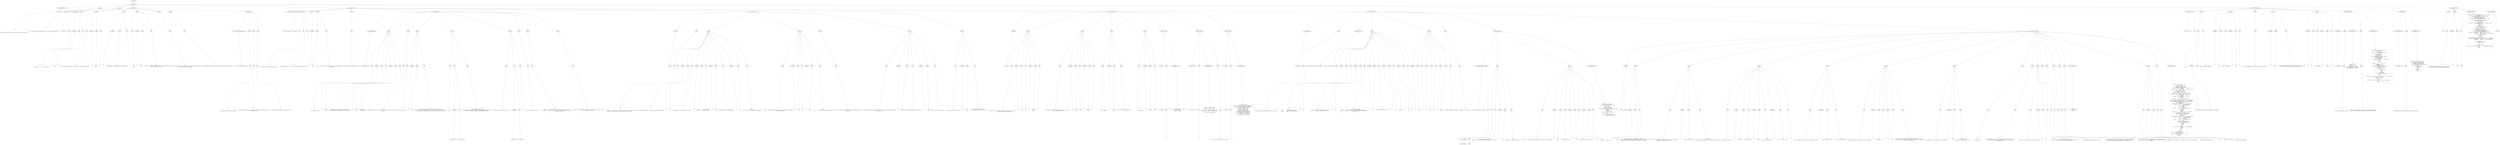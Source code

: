 digraph lpegNode {

node [fontname=Helvetica]
edge [style=dashed]

doc_0 [label="doc - 505"]


doc_0 -> { section_1}
{rank=same; section_1}

section_1 [label="section: 1-449"]


// END RANK doc_0

section_1 -> { header_2 prose_3 prose_4 section_5 section_6 section_7 section_8}
{rank=same; header_2 prose_3 prose_4 section_5 section_6 section_7 section_8}

header_2 [label="1 : Grammar Module"]

prose_3 [label="prose"]

prose_4 [label="prose"]

section_5 [label="section: 9-26"]

section_6 [label="section: 37-163"]

section_7 [label="section: 351-428"]

section_8 [label="section: 450-505"]


// END RANK section_1

header_2 -> leaf_9
leaf_9  [color=Gray,shape=rectangle,fontname=Inconsolata,label="* Grammar Module"]
// END RANK header_2

prose_3 -> { raw_10}
{rank=same; raw_10}

raw_10 [label="raw"]


// END RANK prose_3

raw_10 -> leaf_11
leaf_11  [color=Gray,shape=rectangle,fontname=Inconsolata,label="


The grammar module returns one function, which generates a grammar.
"]
// END RANK raw_10

prose_4 -> { raw_12}
{rank=same; raw_12}

raw_12 [label="raw"]


// END RANK prose_4

raw_12 -> leaf_13
leaf_13  [color=Gray,shape=rectangle,fontname=Inconsolata,label="
This document is a good candidate for a more strictly literate approach.

"]
// END RANK raw_12

section_5 -> { header_14 prose_15 prose_16 prose_17 prose_18 prose_19 prose_20 section_21}
{rank=same; header_14 prose_15 prose_16 prose_17 prose_18 prose_19 prose_20 section_21}

header_14 [label="2 : Introduction"]

prose_15 [label="prose"]

prose_16 [label="prose"]

prose_17 [label="prose"]

prose_18 [label="prose"]

prose_19 [label="prose"]

prose_20 [label="prose"]

section_21 [label="section: 27-36"]


// END RANK section_5

header_14 -> leaf_22
leaf_22  [color=Gray,shape=rectangle,fontname=Inconsolata,label="** Introduction"]
// END RANK header_14

prose_15 -> { raw_23 prespace_24 bold_25 raw_26}
{rank=same; raw_23 prespace_24 bold_25 raw_26}

raw_23 [label="raw"]

prespace_24 [label="prespace"]

bold_25 [label="bold"]

raw_26 [label="raw"]


// END RANK prose_15

raw_23 -> leaf_27
leaf_27  [color=Gray,shape=rectangle,fontname=Inconsolata,label="

This module is in a very real sense a"]
// END RANK raw_23

prespace_24 -> leaf_28
leaf_28  [color=Gray,shape=rectangle,fontname=Inconsolata,label=" "]
// END RANK prespace_24

bold_25 -> leaf_29
leaf_29  [color=Gray,shape=rectangle,fontname=Inconsolata,label="duet"]
// END RANK bold_25

raw_26 -> leaf_30
leaf_30  [color=Gray,shape=rectangle,fontname=Inconsolata,label=".
"]
// END RANK raw_26

prose_16 -> { raw_31 prespace_32 literal_33 raw_34}
{rank=same; raw_31 prespace_32 literal_33 raw_34}

raw_31 [label="raw"]

prespace_32 [label="prespace"]

literal_33 [label="literal"]

raw_34 [label="raw"]


// END RANK prose_16

raw_31 -> leaf_35
leaf_35  [color=Gray,shape=rectangle,fontname=Inconsolata,label="
It is an adaptation, refinement, extension, of Phillipe Janda's work,"]
// END RANK raw_31

prespace_32 -> leaf_36
leaf_36  [color=Gray,shape=rectangle,fontname=Inconsolata,label=""]
// END RANK prespace_32

literal_33 -> leaf_37
leaf_37  [color=Gray,shape=rectangle,fontname=Inconsolata,label="luaepnf"]
// END RANK literal_33

raw_34 -> leaf_38
leaf_38  [color=Gray,shape=rectangle,fontname=Inconsolata,label=":
"]
// END RANK raw_34

prose_17 -> { prespace_39 bold_40 raw_41}
{rank=same; prespace_39 bold_40 raw_41}

prespace_39 [label="prespace"]

bold_40 [label="bold"]

raw_41 [label="raw"]


// END RANK prose_17

prespace_39 -> leaf_42
leaf_42  [color=Gray,shape=rectangle,fontname=Inconsolata,label=""]
// END RANK prespace_39

bold_40 -> leaf_43
leaf_43  [color=Gray,shape=rectangle,fontname=Inconsolata,label="[[luaepnf][http://siffiejoe.github.io/lua-luaepnf/]]"]
// END RANK bold_40

raw_41 -> leaf_44
leaf_44  [color=Gray,shape=rectangle,fontname=Inconsolata,label="
"]
// END RANK raw_41

prose_18 -> { raw_45 prespace_46 literal_47 raw_48}
{rank=same; raw_45 prespace_46 literal_47 raw_48}

raw_45 [label="raw"]

prespace_46 [label="prespace"]

literal_47 [label="literal"]

raw_48 [label="raw"]


// END RANK prose_18

raw_45 -> leaf_49
leaf_49  [color=Gray,shape=rectangle,fontname=Inconsolata,label="
While"]
// END RANK raw_45

prespace_46 -> leaf_50
leaf_50  [color=Gray,shape=rectangle,fontname=Inconsolata,label=" "]
// END RANK prespace_46

literal_47 -> leaf_51
leaf_51  [color=Gray,shape=rectangle,fontname=Inconsolata,label="femto"]
// END RANK literal_47

raw_48 -> leaf_52
leaf_52  [color=Gray,shape=rectangle,fontname=Inconsolata,label=" is based on a repl by Tim Caswell, that is a case of taking a
sketch and painting a picture.
"]
// END RANK raw_48

prose_19 -> { raw_53}
{rank=same; raw_53}

raw_53 [label="raw"]


// END RANK prose_19

raw_53 -> leaf_54
leaf_54  [color=Gray,shape=rectangle,fontname=Inconsolata,label="
Many difficult aspects of this algorithm are found directly in the source
material upon which this is based.
"]
// END RANK raw_53

prose_20 -> { raw_55}
{rank=same; raw_55}

raw_55 [label="raw"]


// END RANK prose_20

raw_55 -> leaf_56
leaf_56  [color=Gray,shape=rectangle,fontname=Inconsolata,label="
Don Phillipe has my thanks, and my fervent hope that he enjoys what follows.

"]
// END RANK raw_55

section_21 -> { header_57 prose_58 prose_59 prose_60}
{rank=same; header_57 prose_58 prose_59 prose_60}

header_57 [label="4 : Aside to the Knuthian camp"]

prose_58 [label="prose"]

prose_59 [label="prose"]

prose_60 [label="prose"]


// END RANK section_21

header_57 -> leaf_61
leaf_61  [color=Gray,shape=rectangle,fontname=Inconsolata,label="**** Aside to the Knuthian camp"]
// END RANK header_57

prose_58 -> { raw_62}
{rank=same; raw_62}

raw_62 [label="raw"]


// END RANK prose_58

raw_62 -> leaf_63
leaf_63  [color=Gray,shape=rectangle,fontname=Inconsolata,label="

I have written a semi-literate boostrap.
"]
// END RANK raw_62

prose_59 -> { raw_64}
{rank=same; raw_64}

raw_64 [label="raw"]


// END RANK prose_59

raw_64 -> leaf_65
leaf_65  [color=Gray,shape=rectangle,fontname=Inconsolata,label="
I make no apology for this.  Cleaning what follows into a literate order is
a tractable problem.
"]
// END RANK raw_64

prose_60 -> { raw_66}
{rank=same; raw_66}

raw_66 [label="raw"]


// END RANK prose_60

raw_66 -> leaf_67
leaf_67  [color=Gray,shape=rectangle,fontname=Inconsolata,label="
In the meantime, let us build a Grammar from parts.

"]
// END RANK raw_66

section_6 -> { header_68 prose_69 prose_70 prose_71 section_72 section_73 section_74 section_75}
{rank=same; header_68 prose_69 prose_70 prose_71 section_72 section_73 section_74 section_75}

header_68 [label="2 : Return Parameters of the Grammar Function"]

prose_69 [label="prose"]

prose_70 [label="prose"]

prose_71 [label="prose"]

section_72 [label="section: 48-76"]

section_73 [label="section: 77-101"]

section_74 [label="section: 102-142"]

section_75 [label="section: 164-218"]


// END RANK section_6

header_68 -> leaf_76
leaf_76  [color=Gray,shape=rectangle,fontname=Inconsolata,label="** Return Parameters of the Grammar Function"]
// END RANK header_68

prose_69 -> { raw_77}
{rank=same; raw_77}

raw_77 [label="raw"]


// END RANK prose_69

raw_77 -> leaf_78
leaf_78  [color=Gray,shape=rectangle,fontname=Inconsolata,label="

This function takes two parameters, namely:
"]
// END RANK raw_77

prose_70 -> { raw_79 prespace_80 literal_81 raw_82}
{rank=same; raw_79 prespace_80 literal_81 raw_82}

raw_79 [label="raw"]

prespace_80 [label="prespace"]

literal_81 [label="literal"]

raw_82 [label="raw"]


// END RANK prose_70

raw_79 -> leaf_83
leaf_83  [color=Gray,shape=rectangle,fontname=Inconsolata,label="
  - grammar_template :  A function with one parameter, which must be"]
// END RANK raw_79

prespace_80 -> leaf_84
leaf_84  [color=Gray,shape=rectangle,fontname=Inconsolata,label=" "]
// END RANK prespace_80

literal_81 -> leaf_85
leaf_85  [color=Gray,shape=rectangle,fontname=Inconsolata,label="_ENV"]
// END RANK literal_81

raw_82 -> leaf_86
leaf_86  [color=Gray,shape=rectangle,fontname=Inconsolata,label=".
  - metas :  A map with keys of string and values of Node subclass
             constructors.
"]
// END RANK raw_82

prose_71 -> { raw_87}
{rank=same; raw_87}

raw_87 [label="raw"]


// END RANK prose_71

raw_87 -> leaf_88
leaf_88  [color=Gray,shape=rectangle,fontname=Inconsolata,label="
Both of these are reasonably complex.

"]
// END RANK raw_87

section_72 -> { header_89 prose_90 prose_91 prose_92 prose_93 prose_94 prose_95 prose_96 prose_97}
{rank=same; header_89 prose_90 prose_91 prose_92 prose_93 prose_94 prose_95 prose_96 prose_97}

header_89 [label="3 : grammar_template"]

prose_90 [label="prose"]

prose_91 [label="prose"]

prose_92 [label="prose"]

prose_93 [label="prose"]

prose_94 [label="prose"]

prose_95 [label="prose"]

prose_96 [label="prose"]

prose_97 [label="prose"]


// END RANK section_72

header_89 -> leaf_98
leaf_98  [color=Gray,shape=rectangle,fontname=Inconsolata,label="*** grammar_template"]
// END RANK header_89

prose_90 -> { raw_99 prespace_100 literal_101 raw_102 prespace_103 literal_104 raw_105}
{rank=same; raw_99 prespace_100 literal_101 raw_102 prespace_103 literal_104 raw_105}

raw_99 [label="raw"]

prespace_100 [label="prespace"]

literal_101 [label="literal"]

raw_102 [label="raw"]

prespace_103 [label="prespace"]

literal_104 [label="literal"]

raw_105 [label="raw"]


// END RANK prose_90

raw_99 -> leaf_106
leaf_106  [color=Gray,shape=rectangle,fontname=Inconsolata,label="

  The internal function"]
// END RANK raw_99

prespace_100 -> leaf_107
leaf_107  [color=Gray,shape=rectangle,fontname=Inconsolata,label=" "]
// END RANK prespace_100

literal_101 -> leaf_108
leaf_108  [color=Gray,shape=rectangle,fontname=Inconsolata,label="define"]
// END RANK literal_101

raw_102 -> leaf_109
leaf_109  [color=Gray,shape=rectangle,fontname=Inconsolata,label=" creates a custom environment variable, neatly
sidestepping Lua's pedantic insistance on prepending"]
// END RANK raw_102

prespace_103 -> leaf_110
leaf_110  [color=Gray,shape=rectangle,fontname=Inconsolata,label=" "]
// END RANK prespace_103

literal_104 -> leaf_111
leaf_111  [color=Gray,shape=rectangle,fontname=Inconsolata,label="local"]
// END RANK literal_104

raw_105 -> leaf_112
leaf_112  [color=Gray,shape=rectangle,fontname=Inconsolata,label=" to all values of
significance.
"]
// END RANK raw_105

prose_91 -> { raw_113}
{rank=same; raw_113}

raw_113 [label="raw"]


// END RANK prose_91

raw_113 -> leaf_114
leaf_114  [color=Gray,shape=rectangle,fontname=Inconsolata,label="
More relevantly, it constructs a full grammar, which will return a table of
type Node.
"]
// END RANK raw_113

prose_92 -> { raw_115 prespace_116 literal_117 raw_118}
{rank=same; raw_115 prespace_116 literal_117 raw_118}

raw_115 [label="raw"]

prespace_116 [label="prespace"]

literal_117 [label="literal"]

raw_118 [label="raw"]


// END RANK prose_92

raw_115 -> leaf_119
leaf_119  [color=Gray,shape=rectangle,fontname=Inconsolata,label="
If you stick to"]
// END RANK raw_115

prespace_116 -> leaf_120
leaf_120  [color=Gray,shape=rectangle,fontname=Inconsolata,label=" "]
// END RANK prespace_116

literal_117 -> leaf_121
leaf_121  [color=Gray,shape=rectangle,fontname=Inconsolata,label="lpeg"]
// END RANK literal_117

raw_118 -> leaf_122
leaf_122  [color=Gray,shape=rectangle,fontname=Inconsolata,label=" patterns, as you should, all array values will be of
Node.  Captures will interpolate various other sorts of Lua values, which will
induce halting in some places and silently corrupt execution in others.
"]
// END RANK raw_118

prose_93 -> { raw_123 link_124 raw_125}
{rank=same; raw_123 link_124 raw_125}

raw_123 [label="raw"]

link_124 [label="link"]

raw_125 [label="raw"]


// END RANK prose_93

raw_123 -> leaf_126
leaf_126  [color=Gray,shape=rectangle,fontname=Inconsolata,label="
The "]
// END RANK raw_123

link_124 -> { anchortext_127 url_128}
{rank=same; anchortext_127 url_128}

anchortext_127 [label="anchortext"]

url_128 [label="url"]


// END RANK link_124

anchortext_127 -> leaf_129
leaf_129  [color=Gray,shape=rectangle,fontname=Inconsolata,label="elpatt module"]
// END RANK anchortext_127

url_128 -> leaf_130
leaf_130  [color=Gray,shape=rectangle,fontname=Inconsolata,label="hts://~/elpatt.orb"]
// END RANK url_128

raw_125 -> leaf_131
leaf_131  [color=Gray,shape=rectangle,fontname=Inconsolata,label=" is intended to provide those
patterns which are allowed in Grammars, while expanding the scope of some
favorites to properly respect utf-8 and otherwise behave.
"]
// END RANK raw_125

prose_94 -> { raw_132 link_133 raw_134}
{rank=same; raw_132 link_133 raw_134}

raw_132 [label="raw"]

link_133 [label="link"]

raw_134 [label="raw"]


// END RANK prose_94

raw_132 -> leaf_135
leaf_135  [color=Gray,shape=rectangle,fontname=Inconsolata,label="
There are examples of the format in the "]
// END RANK raw_132

link_133 -> { anchortext_136 url_137}
{rank=same; anchortext_136 url_137}

anchortext_136 [label="anchortext"]

url_137 [label="url"]


// END RANK link_133

anchortext_136 -> leaf_138
leaf_138  [color=Gray,shape=rectangle,fontname=Inconsolata,label="spec module"]
// END RANK anchortext_136

url_137 -> leaf_139
leaf_139  [color=Gray,shape=rectangle,fontname=Inconsolata,label="hts://~/spec.orb"]
// END RANK url_137

raw_134 -> leaf_140
leaf_140  [color=Gray,shape=rectangle,fontname=Inconsolata,label=".
"]
// END RANK raw_134

prose_95 -> { raw_141}
{rank=same; raw_141}

raw_141 [label="raw"]


// END RANK prose_95

raw_141 -> leaf_142
leaf_142  [color=Gray,shape=rectangle,fontname=Inconsolata,label="
Also included are two functions:
"]
// END RANK raw_141

prose_96 -> { raw_143}
{rank=same; raw_143}

raw_143 [label="raw"]


// END RANK prose_96

raw_143 -> leaf_144
leaf_144  [color=Gray,shape=rectangle,fontname=Inconsolata,label="
  -  START :  a string which must be the same as the starting rule.
  -  SUPPRESS :  either a string or an array of strings. These rules will be
                 removed from the Node.
"]
// END RANK raw_143

prose_97 -> { raw_145}
{rank=same; raw_145}

raw_145 [label="raw"]


// END RANK prose_97

raw_145 -> leaf_146
leaf_146  [color=Gray,shape=rectangle,fontname=Inconsolata,label="
The use of ALL-CAPS was Phillipe Janda's convention, I agree that it reads
well in this singular instance.

"]
// END RANK raw_145

section_73 -> { header_147 prose_148 prose_149 prose_150 prose_151 prose_152 prose_153}
{rank=same; header_147 prose_148 prose_149 prose_150 prose_151 prose_152 prose_153}

header_147 [label="3 : metas"]

prose_148 [label="prose"]

prose_149 [label="prose"]

prose_150 [label="prose"]

prose_151 [label="prose"]

prose_152 [label="prose"]

prose_153 [label="prose"]


// END RANK section_73

header_147 -> leaf_154
leaf_154  [color=Gray,shape=rectangle,fontname=Inconsolata,label="*** metas"]
// END RANK header_147

prose_148 -> { raw_155}
{rank=same; raw_155}

raw_155 [label="raw"]


// END RANK prose_148

raw_155 -> leaf_156
leaf_156  [color=Gray,shape=rectangle,fontname=Inconsolata,label="

  By default a node will inherit from the Node class.  If you want custom
behavior, you must pass in a table of metatable constructors.
"]
// END RANK raw_155

prose_149 -> { raw_157 prespace_158 literal_159 raw_160 prespace_161 literal_162 raw_163 prespace_164 literal_165 raw_166 prespace_167 literal_168 raw_169}
{rank=same; raw_157 prespace_158 literal_159 raw_160 prespace_161 literal_162 raw_163 prespace_164 literal_165 raw_166 prespace_167 literal_168 raw_169}

raw_157 [label="raw"]

prespace_158 [label="prespace"]

literal_159 [label="literal"]

raw_160 [label="raw"]

prespace_161 [label="prespace"]

literal_162 [label="literal"]

raw_163 [label="raw"]

prespace_164 [label="prespace"]

literal_165 [label="literal"]

raw_166 [label="raw"]

prespace_167 [label="prespace"]

literal_168 [label="literal"]

raw_169 [label="raw"]


// END RANK prose_149

raw_157 -> leaf_170
leaf_170  [color=Gray,shape=rectangle,fontname=Inconsolata,label="
That's a fairly specific beast.  Any rule defined above will have an"]
// END RANK raw_157

prespace_158 -> leaf_171
leaf_171  [color=Gray,shape=rectangle,fontname=Inconsolata,label=" "]
// END RANK prespace_158

literal_159 -> leaf_172
leaf_172  [color=Gray,shape=rectangle,fontname=Inconsolata,label="id"]
// END RANK literal_159

raw_160 -> leaf_173
leaf_173  [color=Gray,shape=rectangle,fontname=Inconsolata,label="
corresonding to the name of the rule.  Unless"]
// END RANK raw_160

prespace_161 -> leaf_174
leaf_174  [color=Gray,shape=rectangle,fontname=Inconsolata,label=" "]
// END RANK prespace_161

literal_162 -> leaf_175
leaf_175  [color=Gray,shape=rectangle,fontname=Inconsolata,label="SUPPRESS"]
// END RANK literal_162

raw_163 -> leaf_176
leaf_176  [color=Gray,shape=rectangle,fontname=Inconsolata,label="ed, this will become
a Node.  If the"]
// END RANK raw_163

prespace_164 -> leaf_177
leaf_177  [color=Gray,shape=rectangle,fontname=Inconsolata,label=" "]
// END RANK prespace_164

literal_165 -> leaf_178
leaf_178  [color=Gray,shape=rectangle,fontname=Inconsolata,label="metas"]
// END RANK literal_165

raw_166 -> leaf_179
leaf_179  [color=Gray,shape=rectangle,fontname=Inconsolata,label=" parameter has a key corresponding to"]
// END RANK raw_166

prespace_167 -> leaf_180
leaf_180  [color=Gray,shape=rectangle,fontname=Inconsolata,label=" "]
// END RANK prespace_167

literal_168 -> leaf_181
leaf_181  [color=Gray,shape=rectangle,fontname=Inconsolata,label="id"]
// END RANK literal_168

raw_169 -> leaf_182
leaf_182  [color=Gray,shape=rectangle,fontname=Inconsolata,label=", then it
must return a function taking two parameters:
"]
// END RANK raw_169

prose_150 -> { raw_183 prespace_184 literal_185 raw_186 prespace_187 literal_188 raw_189}
{rank=same; raw_183 prespace_184 literal_185 raw_186 prespace_187 literal_188 raw_189}

raw_183 [label="raw"]

prespace_184 [label="prespace"]

literal_185 [label="literal"]

raw_186 [label="raw"]

prespace_187 [label="prespace"]

literal_188 [label="literal"]

raw_189 [label="raw"]


// END RANK prose_150

raw_183 -> leaf_190
leaf_190  [color=Gray,shape=rectangle,fontname=Inconsolata,label="
   - node :  The node under construction, which under normal circumstances
             will already have the"]
// END RANK raw_183

prespace_184 -> leaf_191
leaf_191  [color=Gray,shape=rectangle,fontname=Inconsolata,label=" "]
// END RANK prespace_184

literal_185 -> leaf_192
leaf_192  [color=Gray,shape=rectangle,fontname=Inconsolata,label="first"]
// END RANK literal_185

raw_186 -> leaf_193
leaf_193  [color=Gray,shape=rectangle,fontname=Inconsolata,label=" and"]
// END RANK raw_186

prespace_187 -> leaf_194
leaf_194  [color=Gray,shape=rectangle,fontname=Inconsolata,label=" "]
// END RANK prespace_187

literal_188 -> leaf_195
leaf_195  [color=Gray,shape=rectangle,fontname=Inconsolata,label="last"]
// END RANK literal_188

raw_189 -> leaf_196
leaf_196  [color=Gray,shape=rectangle,fontname=Inconsolata,label=" fields.
   - str  :  The entire str the grammar is parsing.
"]
// END RANK raw_189

prose_151 -> { raw_197}
{rank=same; raw_197}

raw_197 [label="raw"]


// END RANK prose_151

raw_197 -> leaf_198
leaf_198  [color=Gray,shape=rectangle,fontname=Inconsolata,label="
Which must return that same node, decorated in whatever fashion is
appropriate.
"]
// END RANK raw_197

prose_152 -> { raw_199 prespace_200 literal_201 raw_202 prespace_203 literal_204 raw_205}
{rank=same; raw_199 prespace_200 literal_201 raw_202 prespace_203 literal_204 raw_205}

raw_199 [label="raw"]

prespace_200 [label="prespace"]

literal_201 [label="literal"]

raw_202 [label="raw"]

prespace_203 [label="prespace"]

literal_204 [label="literal"]

raw_205 [label="raw"]


// END RANK prose_152

raw_199 -> leaf_206
leaf_206  [color=Gray,shape=rectangle,fontname=Inconsolata,label="
The node will not have a metatable at this point, and the function must attach
a metatable with"]
// END RANK raw_199

prespace_200 -> leaf_207
leaf_207  [color=Gray,shape=rectangle,fontname=Inconsolata,label=" "]
// END RANK prespace_200

literal_201 -> leaf_208
leaf_208  [color=Gray,shape=rectangle,fontname=Inconsolata,label="__index"]
// END RANK literal_201

raw_202 -> leaf_209
leaf_209  [color=Gray,shape=rectangle,fontname=Inconsolata,label=" equal to some table which itself has the"]
// END RANK raw_202

prespace_203 -> leaf_210
leaf_210  [color=Gray,shape=rectangle,fontname=Inconsolata,label=" "]
// END RANK prespace_203

literal_204 -> leaf_211
leaf_211  [color=Gray,shape=rectangle,fontname=Inconsolata,label="__index"]
// END RANK literal_204

raw_205 -> leaf_212
leaf_212  [color=Gray,shape=rectangle,fontname=Inconsolata,label="
Node as some recursive backstop.
"]
// END RANK raw_205

prose_153 -> { raw_213 prespace_214 italic_215 raw_216}
{rank=same; raw_213 prespace_214 italic_215 raw_216}

raw_213 [label="raw"]

prespace_214 [label="prespace"]

italic_215 [label="italic"]

raw_216 [label="raw"]


// END RANK prose_153

raw_213 -> leaf_217
leaf_217  [color=Gray,shape=rectangle,fontname=Inconsolata,label="
You might say the return value must"]
// END RANK raw_213

prespace_214 -> leaf_218
leaf_218  [color=Gray,shape=rectangle,fontname=Inconsolata,label=" "]
// END RANK prespace_214

italic_215 -> leaf_219
leaf_219  [color=Gray,shape=rectangle,fontname=Inconsolata,label="inherit"]
// END RANK italic_215

raw_216 -> leaf_220
leaf_220  [color=Gray,shape=rectangle,fontname=Inconsolata,label=" from Node, if we were using
a language that did that sort of thing.

"]
// END RANK raw_216

section_74 -> { header_221 prose_222 prose_223 prose_224 prose_225 section_226 section_227 section_228}
{rank=same; header_221 prose_222 prose_223 prose_224 prose_225 section_226 section_227 section_228}

header_221 [label="3 : requires"]

prose_222 [label="prose"]

prose_223 [label="prose"]

prose_224 [label="prose"]

prose_225 [label="prose"]

section_226 [label="section: 117-125"]

section_227 [label="section: 126-142"]

section_228 [label="section: 143-163"]


// END RANK section_74

header_221 -> leaf_229
leaf_229  [color=Gray,shape=rectangle,fontname=Inconsolata,label="*** requires"]
// END RANK header_221

prose_222 -> { raw_230 prespace_231 literal_232 raw_233 prespace_234 literal_235 raw_236}
{rank=same; raw_230 prespace_231 literal_232 raw_233 prespace_234 literal_235 raw_236}

raw_230 [label="raw"]

prespace_231 [label="prespace"]

literal_232 [label="literal"]

raw_233 [label="raw"]

prespace_234 [label="prespace"]

literal_235 [label="literal"]

raw_236 [label="raw"]


// END RANK prose_222

raw_230 -> leaf_237
leaf_237  [color=Gray,shape=rectangle,fontname=Inconsolata,label="


- [X] #todo  Note the require strings below, which prevent this from
             being a usable library, because"]
// END RANK raw_230

prespace_231 -> leaf_238
leaf_238  [color=Gray,shape=rectangle,fontname=Inconsolata,label=" "]
// END RANK prespace_231

literal_232 -> leaf_239
leaf_239  [color=Gray,shape=rectangle,fontname=Inconsolata,label="node"]
// END RANK literal_232

raw_233 -> leaf_240
leaf_240  [color=Gray,shape=rectangle,fontname=Inconsolata,label=" not"]
// END RANK raw_233

prespace_234 -> leaf_241
leaf_241  [color=Gray,shape=rectangle,fontname=Inconsolata,label=" "]
// END RANK prespace_234

literal_235 -> leaf_242
leaf_242  [color=Gray,shape=rectangle,fontname=Inconsolata,label="lpegnode"]
// END RANK literal_235

raw_236 -> leaf_243
leaf_243  [color=Gray,shape=rectangle,fontname=Inconsolata,label=".
"]
// END RANK raw_236

prose_223 -> { raw_244 prespace_245 literal_246 raw_247 prespace_248 literal_249 raw_250}
{rank=same; raw_244 prespace_245 literal_246 raw_247 prespace_248 literal_249 raw_250}

raw_244 [label="raw"]

prespace_245 [label="prespace"]

literal_246 [label="literal"]

raw_247 [label="raw"]

prespace_248 [label="prespace"]

literal_249 [label="literal"]

raw_250 [label="raw"]


// END RANK prose_223

raw_244 -> leaf_251
leaf_251  [color=Gray,shape=rectangle,fontname=Inconsolata,label="
             The problem is almost a philosophical one, and it's what I'm
             setting out to solve with"]
// END RANK raw_244

prespace_245 -> leaf_252
leaf_252  [color=Gray,shape=rectangle,fontname=Inconsolata,label=" "]
// END RANK prespace_245

literal_246 -> leaf_253
leaf_253  [color=Gray,shape=rectangle,fontname=Inconsolata,label="bridge"]
// END RANK literal_246

raw_247 -> leaf_254
leaf_254  [color=Gray,shape=rectangle,fontname=Inconsolata,label=" and"]
// END RANK raw_247

prespace_248 -> leaf_255
leaf_255  [color=Gray,shape=rectangle,fontname=Inconsolata,label=" "]
// END RANK prespace_248

literal_249 -> leaf_256
leaf_256  [color=Gray,shape=rectangle,fontname=Inconsolata,label="manifest"]
// END RANK literal_249

raw_250 -> leaf_257
leaf_257  [color=Gray,shape=rectangle,fontname=Inconsolata,label=".
"]
// END RANK raw_250

prose_224 -> { raw_258 prespace_259 literal_260 raw_261}
{rank=same; raw_258 prespace_259 literal_260 raw_261}

raw_258 [label="raw"]

prespace_259 [label="prespace"]

literal_260 [label="literal"]

raw_261 [label="raw"]


// END RANK prose_224

raw_258 -> leaf_262
leaf_262  [color=Gray,shape=rectangle,fontname=Inconsolata,label="
             In the meantime,"]
// END RANK raw_258

prespace_259 -> leaf_263
leaf_263  [color=Gray,shape=rectangle,fontname=Inconsolata,label=" "]
// END RANK prespace_259

literal_260 -> leaf_264
leaf_264  [color=Gray,shape=rectangle,fontname=Inconsolata,label="lpegnode"]
// END RANK literal_260

raw_261 -> leaf_265
leaf_265  [color=Gray,shape=rectangle,fontname=Inconsolata,label=" has one consumer. Let's keep it
             happy.
"]
// END RANK raw_261

prose_225 -> { raw_266 prespace_267 literal_268 raw_269}
{rank=same; raw_266 prespace_267 literal_268 raw_269}

raw_266 [label="raw"]

prespace_267 [label="prespace"]

literal_268 [label="literal"]

raw_269 [label="raw"]


// END RANK prose_225

raw_266 -> leaf_270
leaf_270  [color=Gray,shape=rectangle,fontname=Inconsolata,label="
             I'm renaming it"]
// END RANK raw_266

prespace_267 -> leaf_271
leaf_271  [color=Gray,shape=rectangle,fontname=Inconsolata,label=" "]
// END RANK prespace_267

literal_268 -> leaf_272
leaf_272  [color=Gray,shape=rectangle,fontname=Inconsolata,label="espalier"]
// END RANK literal_268

raw_269 -> leaf_273
leaf_273  [color=Gray,shape=rectangle,fontname=Inconsolata,label=" anyway.

"]
// END RANK raw_269

section_226 -> { header_274 prose_275 codeblock_276}
{rank=same; header_274 prose_275 codeblock_276}

header_274 [label="5 : status"]

prose_275 [label="prose"]

codeblock_276 [label="code block 119-123"]


// END RANK section_226

header_274 -> leaf_277
leaf_277  [color=Gray,shape=rectangle,fontname=Inconsolata,label="***** status"]
// END RANK header_274

prose_275 -> { raw_278}
{rank=same; raw_278}

raw_278 [label="raw"]


// END RANK prose_275

raw_278 -> leaf_279
leaf_279  [color=Gray,shape=rectangle,fontname=Inconsolata,label="
"]
// END RANK raw_278

codeblock_276 -> leaf_280
leaf_280  [color=Gray,shape=rectangle,fontname=Inconsolata,label="local s = require \"singletons\" . status ()
s.verbose = false
s.angry   = false"]
// END RANK codeblock_276

section_227 -> { header_281 prose_282 codeblock_283 prose_284}
{rank=same; header_281 prose_282 codeblock_283 prose_284}

header_281 [label="4 : requires, contd."]

prose_282 [label="prose"]

codeblock_283 [label="code block 128-136"]

prose_284 [label="prose"]


// END RANK section_227

header_281 -> leaf_285
leaf_285  [color=Gray,shape=rectangle,fontname=Inconsolata,label="**** requires, contd."]
// END RANK header_281

prose_282 -> { raw_286}
{rank=same; raw_286}

raw_286 [label="raw"]


// END RANK prose_282

raw_286 -> leaf_287
leaf_287  [color=Gray,shape=rectangle,fontname=Inconsolata,label="
"]
// END RANK raw_286

codeblock_283 -> leaf_288
leaf_288  [color=Gray,shape=rectangle,fontname=Inconsolata,label="local L = require \"lpeg\"
local a = require \"anterm\"

local Node = require \"espalier/node\"
local elpatt = require \"espalier/elpatt\"

local DROP = elpatt.DROP"]
// END RANK codeblock_283

prose_284 -> { raw_289}
{rank=same; raw_289}

raw_289 [label="raw"]


// END RANK prose_284

raw_289 -> leaf_290
leaf_290  [color=Gray,shape=rectangle,fontname=Inconsolata,label="
It's the kind of thing I'd like to automate.

"]
// END RANK raw_289

section_228 -> { header_291 prose_292 codeblock_293}
{rank=same; header_291 prose_292 codeblock_293}

header_291 [label="4 : asserts"]

prose_292 [label="prose"]

codeblock_293 [label="code block 145-161"]


// END RANK section_228

header_291 -> leaf_294
leaf_294  [color=Gray,shape=rectangle,fontname=Inconsolata,label="**** asserts"]
// END RANK header_291

prose_292 -> { raw_295}
{rank=same; raw_295}

raw_295 [label="raw"]


// END RANK prose_292

raw_295 -> leaf_296
leaf_296  [color=Gray,shape=rectangle,fontname=Inconsolata,label="
"]
// END RANK raw_295

codeblock_293 -> leaf_297
leaf_297  [color=Gray,shape=rectangle,fontname=Inconsolata,label="local assert = assert
local string, io = assert( string ), assert( io )
local remove = assert(table.remove)
local VER = string.sub( assert( _VERSION ), -4 )
local _G = assert( _G )
local error = assert( error )
local pairs = assert( pairs )
local next = assert( next )
local type = assert( type )
local tostring = assert( tostring )
local setmeta = assert( setmetatable )
if VER == \" 5.1\" then
   local setfenv = assert( setfenv )
   local getfenv = assert( getfenv )
end"]
// END RANK codeblock_293

section_75 -> { header_298 prose_299 codeblock_300 prose_301 prose_302 prose_303 section_304 section_305}
{rank=same; header_298 prose_299 codeblock_300 prose_301 prose_302 prose_303 section_304 section_305}

header_298 [label="3 : make_ast_node"]

prose_299 [label="prose"]

codeblock_300 [label="code block 168-170"]

prose_301 [label="prose"]

prose_302 [label="prose"]

prose_303 [label="prose"]

section_304 [label="section: 188-218"]

section_305 [label="section: 219-350"]


// END RANK section_75

header_298 -> leaf_306
leaf_306  [color=Gray,shape=rectangle,fontname=Inconsolata,label="*** make_ast_node"]
// END RANK header_298

prose_299 -> { raw_307}
{rank=same; raw_307}

raw_307 [label="raw"]


// END RANK prose_299

raw_307 -> leaf_308
leaf_308  [color=Gray,shape=rectangle,fontname=Inconsolata,label="

This takes a lot of parameters and does a lot of things.
"]
// END RANK raw_307

codeblock_300 -> leaf_309
leaf_309  [color=Gray,shape=rectangle,fontname=Inconsolata,label="local function make_ast_node(id, first, t, last, str, metas, offset)"]
// END RANK codeblock_300

prose_301 -> { raw_310 prespace_311 literal_312 raw_313 prespace_314 literal_315 raw_316 prespace_317 literal_318 raw_319 prespace_320 literal_321 raw_322 prespace_323 literal_324 raw_325}
{rank=same; raw_310 prespace_311 literal_312 raw_313 prespace_314 literal_315 raw_316 prespace_317 literal_318 raw_319 prespace_320 literal_321 raw_322 prespace_323 literal_324 raw_325}

raw_310 [label="raw"]

prespace_311 [label="prespace"]

literal_312 [label="literal"]

raw_313 [label="raw"]

prespace_314 [label="prespace"]

literal_315 [label="literal"]

raw_316 [label="raw"]

prespace_317 [label="prespace"]

literal_318 [label="literal"]

raw_319 [label="raw"]

prespace_320 [label="prespace"]

literal_321 [label="literal"]

raw_322 [label="raw"]

prespace_323 [label="prespace"]

literal_324 [label="literal"]

raw_325 [label="raw"]


// END RANK prose_301

raw_310 -> leaf_326
leaf_326  [color=Gray,shape=rectangle,fontname=Inconsolata,label="
- Parameters:
  - id      :  'string' naming the Node
  - first   :  'number' of the first byte of"]
// END RANK raw_310

prespace_311 -> leaf_327
leaf_327  [color=Gray,shape=rectangle,fontname=Inconsolata,label=" "]
// END RANK prespace_311

literal_312 -> leaf_328
leaf_328  [color=Gray,shape=rectangle,fontname=Inconsolata,label="str"]
// END RANK literal_312

raw_313 -> leaf_329
leaf_329  [color=Gray,shape=rectangle,fontname=Inconsolata,label="
  - t       :  'table' capture of grammatical information
  - last    :  'number' of the last byte of"]
// END RANK raw_313

prespace_314 -> leaf_330
leaf_330  [color=Gray,shape=rectangle,fontname=Inconsolata,label=" "]
// END RANK prespace_314

literal_315 -> leaf_331
leaf_331  [color=Gray,shape=rectangle,fontname=Inconsolata,label="str"]
// END RANK literal_315

raw_316 -> leaf_332
leaf_332  [color=Gray,shape=rectangle,fontname=Inconsolata,label="
  - str     :  'string' being parsed
  - metas   :  'table' of Node-inherited metatables (complex)
  - offset  :  'number' of optional offset.  This would be provided if
               e.g. byte 1 of"]
// END RANK raw_316

prespace_317 -> leaf_333
leaf_333  [color=Gray,shape=rectangle,fontname=Inconsolata,label=" "]
// END RANK prespace_317

literal_318 -> leaf_334
leaf_334  [color=Gray,shape=rectangle,fontname=Inconsolata,label="str"]
// END RANK literal_318

raw_319 -> leaf_335
leaf_335  [color=Gray,shape=rectangle,fontname=Inconsolata,label=" is actually byte 255 of a larger
              "]
// END RANK raw_319

prespace_320 -> leaf_336
leaf_336  [color=Gray,shape=rectangle,fontname=Inconsolata,label=" "]
// END RANK prespace_320

literal_321 -> leaf_337
leaf_337  [color=Gray,shape=rectangle,fontname=Inconsolata,label="str"]
// END RANK literal_321

raw_322 -> leaf_338
leaf_338  [color=Gray,shape=rectangle,fontname=Inconsolata,label=".  Normally"]
// END RANK raw_322

prespace_323 -> leaf_339
leaf_339  [color=Gray,shape=rectangle,fontname=Inconsolata,label=" "]
// END RANK prespace_323

literal_324 -> leaf_340
leaf_340  [color=Gray,shape=rectangle,fontname=Inconsolata,label="nil"]
// END RANK literal_324

raw_325 -> leaf_341
leaf_341  [color=Gray,shape=rectangle,fontname=Inconsolata,label=".
"]
// END RANK raw_325

prose_302 -> { prespace_342 literal_343 raw_344 prespace_345 literal_346 raw_347 prespace_348 literal_349 raw_350}
{rank=same; prespace_342 literal_343 raw_344 prespace_345 literal_346 raw_347 prespace_348 literal_349 raw_350}

prespace_342 [label="prespace"]

literal_343 [label="literal"]

raw_344 [label="raw"]

prespace_345 [label="prespace"]

literal_346 [label="literal"]

raw_347 [label="raw"]

prespace_348 [label="prespace"]

literal_349 [label="literal"]

raw_350 [label="raw"]


// END RANK prose_302

prespace_342 -> leaf_351
leaf_351  [color=Gray,shape=rectangle,fontname=Inconsolata,label=""]
// END RANK prespace_342

literal_343 -> leaf_352
leaf_352  [color=Gray,shape=rectangle,fontname=Inconsolata,label="first"]
// END RANK literal_343

raw_344 -> leaf_353
leaf_353  [color=Gray,shape=rectangle,fontname=Inconsolata,label=","]
// END RANK raw_344

prespace_345 -> leaf_354
leaf_354  [color=Gray,shape=rectangle,fontname=Inconsolata,label=" "]
// END RANK prespace_345

literal_346 -> leaf_355
leaf_355  [color=Gray,shape=rectangle,fontname=Inconsolata,label="last"]
// END RANK literal_346

raw_347 -> leaf_356
leaf_356  [color=Gray,shape=rectangle,fontname=Inconsolata,label=" and"]
// END RANK raw_347

prespace_348 -> leaf_357
leaf_357  [color=Gray,shape=rectangle,fontname=Inconsolata,label=" "]
// END RANK prespace_348

literal_349 -> leaf_358
leaf_358  [color=Gray,shape=rectangle,fontname=Inconsolata,label="offset"]
// END RANK literal_349

raw_350 -> leaf_359
leaf_359  [color=Gray,shape=rectangle,fontname=Inconsolata,label=" follow Wirth indexing conventions.
"]
// END RANK raw_350

prose_303 -> { raw_360}
{rank=same; raw_360}

raw_360 [label="raw"]


// END RANK prose_303

raw_360 -> leaf_361
leaf_361  [color=Gray,shape=rectangle,fontname=Inconsolata,label="
Because of course they do.

"]
// END RANK raw_360

section_304 -> { header_362 prose_363 prose_364 codeblock_365}
{rank=same; header_362 prose_363 prose_364 codeblock_365}

header_362 [label="4 : setup values and metatables"]

prose_363 [label="prose"]

prose_364 [label="prose"]

codeblock_365 [label="code block 198-216"]


// END RANK section_304

header_362 -> leaf_366
leaf_366  [color=Gray,shape=rectangle,fontname=Inconsolata,label="**** setup values and metatables"]
// END RANK header_362

prose_363 -> { raw_367 link_368 raw_369 prespace_370 literal_371 raw_372}
{rank=same; raw_367 link_368 raw_369 prespace_370 literal_371 raw_372}

raw_367 [label="raw"]

link_368 [label="link"]

raw_369 [label="raw"]

prespace_370 [label="prespace"]

literal_371 [label="literal"]

raw_372 [label="raw"]


// END RANK prose_363

raw_367 -> leaf_373
leaf_373  [color=Gray,shape=rectangle,fontname=Inconsolata,label="

  As "]
// END RANK raw_367

link_368 -> { anchortext_374 url_375}
{rank=same; anchortext_374 url_375}

anchortext_374 [label="anchortext"]

url_375 [label="url"]


// END RANK link_368

anchortext_374 -> leaf_376
leaf_376  [color=Gray,shape=rectangle,fontname=Inconsolata,label="covered elsewhere"]
// END RANK anchortext_374

url_375 -> leaf_377
leaf_377  [color=Gray,shape=rectangle,fontname=Inconsolata,label="httk://"]
// END RANK url_375

raw_369 -> leaf_378
leaf_378  [color=Gray,shape=rectangle,fontname=Inconsolata,label=", we accept three varieties of
metatable verb.  An ordinary table is assigned; a table with"]
// END RANK raw_369

prespace_370 -> leaf_379
leaf_379  [color=Gray,shape=rectangle,fontname=Inconsolata,label=" "]
// END RANK prespace_370

literal_371 -> leaf_380
leaf_380  [color=Gray,shape=rectangle,fontname=Inconsolata,label="__call"]
// END RANK literal_371

raw_372 -> leaf_381
leaf_381  [color=Gray,shape=rectangle,fontname=Inconsolata,label=" is
called, as is an ordinary function.
"]
// END RANK raw_372

prose_364 -> { raw_382 prespace_383 literal_384 raw_385 prespace_386 literal_387 raw_388 prespace_389 literal_390 raw_391}
{rank=same; raw_382 prespace_383 literal_384 raw_385 prespace_386 literal_387 raw_388 prespace_389 literal_390 raw_391}

raw_382 [label="raw"]

prespace_383 [label="prespace"]

literal_384 [label="literal"]

raw_385 [label="raw"]

prespace_386 [label="prespace"]

literal_387 [label="literal"]

raw_388 [label="raw"]

prespace_389 [label="prespace"]

literal_390 [label="literal"]

raw_391 [label="raw"]


// END RANK prose_364

raw_382 -> leaf_392
leaf_392  [color=Gray,shape=rectangle,fontname=Inconsolata,label="
The latter two are expected to return the original table, now a descendent
of"]
// END RANK raw_382

prespace_383 -> leaf_393
leaf_393  [color=Gray,shape=rectangle,fontname=Inconsolata,label=" "]
// END RANK prespace_383

literal_384 -> leaf_394
leaf_394  [color=Gray,shape=rectangle,fontname=Inconsolata,label="Node"]
// END RANK literal_384

raw_385 -> leaf_395
leaf_395  [color=Gray,shape=rectangle,fontname=Inconsolata,label=".  This need not have an"]
// END RANK raw_385

prespace_386 -> leaf_396
leaf_396  [color=Gray,shape=rectangle,fontname=Inconsolata,label=" "]
// END RANK prespace_386

literal_387 -> leaf_397
leaf_397  [color=Gray,shape=rectangle,fontname=Inconsolata,label="id"]
// END RANK literal_387

raw_388 -> leaf_398
leaf_398  [color=Gray,shape=rectangle,fontname=Inconsolata,label=" field which is the same as the"]
// END RANK raw_388

prespace_389 -> leaf_399
leaf_399  [color=Gray,shape=rectangle,fontname=Inconsolata,label=" "]
// END RANK prespace_389

literal_390 -> leaf_400
leaf_400  [color=Gray,shape=rectangle,fontname=Inconsolata,label="id"]
// END RANK literal_390

raw_391 -> leaf_401
leaf_401  [color=Gray,shape=rectangle,fontname=Inconsolata,label="
parameter.
"]
// END RANK raw_391

codeblock_365 -> leaf_402
leaf_402  [color=Gray,shape=rectangle,fontname=Inconsolata,label="   local offset = offset or 0
   t.first = first + offset
   t.last  = last + offset - 1 -- [sic]
   t.str   = str
   if metas[id] then
      local meta = metas[id]
      if type(meta) == \"function\" or meta.__call then
        t = metas[id](t, str)
      else
        t = setmeta(t, meta)
      end
      assert(t.id, \"no id on Node\")
   else
      t.id = id
      setmeta(t, { __index = Node,
                   __tostring = Node.toString })
   end"]
// END RANK codeblock_365

section_305 -> { header_403 prose_404 prose_405 prose_406 prose_407 prose_408 prose_409 prose_410 prose_411 prose_412 prose_413 prose_414 prose_415 prose_416 prose_417 codeblock_418 prose_419 prose_420 codeblock_421}
{rank=same; header_403 prose_404 prose_405 prose_406 prose_407 prose_408 prose_409 prose_410 prose_411 prose_412 prose_413 prose_414 prose_415 prose_416 prose_417 codeblock_418 prose_419 prose_420 codeblock_421}

header_403 [label="4 : DROP"]

prose_404 [label="prose"]

prose_405 [label="prose"]

prose_406 [label="prose"]

prose_407 [label="prose"]

prose_408 [label="prose"]

prose_409 [label="prose"]

prose_410 [label="prose"]

prose_411 [label="prose"]

prose_412 [label="prose"]

prose_413 [label="prose"]

prose_414 [label="prose"]

prose_415 [label="prose"]

prose_416 [label="prose"]

prose_417 [label="prose"]

codeblock_418 [label="code block 267-271"]

prose_419 [label="prose"]

prose_420 [label="prose"]

codeblock_421 [label="code block 277-348"]


// END RANK section_305

header_403 -> leaf_422
leaf_422  [color=Gray,shape=rectangle,fontname=Inconsolata,label="**** DROP"]
// END RANK header_403

prose_404 -> { raw_423 prespace_424 literal_425 raw_426}
{rank=same; raw_423 prespace_424 literal_425 raw_426}

raw_423 [label="raw"]

prespace_424 [label="prespace"]

literal_425 [label="literal"]

raw_426 [label="raw"]


// END RANK prose_404

raw_423 -> leaf_427
leaf_427  [color=Gray,shape=rectangle,fontname=Inconsolata,label="

  The rule"]
// END RANK raw_423

prespace_424 -> leaf_428
leaf_428  [color=Gray,shape=rectangle,fontname=Inconsolata,label=" "]
// END RANK prespace_424

literal_425 -> leaf_429
leaf_429  [color=Gray,shape=rectangle,fontname=Inconsolata,label="elpatt.D"]
// END RANK literal_425

raw_426 -> leaf_430
leaf_430  [color=Gray,shape=rectangle,fontname=Inconsolata,label=" causes the match to be dropped. In order for
this to give use the results we want, we must adjust the peer and
parent nodes while removing the captured element from the table.
"]
// END RANK raw_426

prose_405 -> { raw_431 prespace_432 literal_433 raw_434}
{rank=same; raw_431 prespace_432 literal_433 raw_434}

raw_431 [label="raw"]

prespace_432 [label="prespace"]

literal_433 [label="literal"]

raw_434 [label="raw"]


// END RANK prose_405

raw_431 -> leaf_435
leaf_435  [color=Gray,shape=rectangle,fontname=Inconsolata,label="
The use case is for eloquently expressed 'wrapper' patterns, which occur
frequently in real languages. In a"]
// END RANK raw_431

prespace_432 -> leaf_436
leaf_436  [color=Gray,shape=rectangle,fontname=Inconsolata,label=" "]
// END RANK prespace_432

literal_433 -> leaf_437
leaf_437  [color=Gray,shape=rectangle,fontname=Inconsolata,label="(typical lisp expression)"]
// END RANK literal_433

raw_434 -> leaf_438
leaf_438  [color=Gray,shape=rectangle,fontname=Inconsolata,label=" we don't need
the parentheses and would like our span not to include them.
"]
// END RANK raw_434

prose_406 -> { raw_439 prespace_440 literal_441 raw_442 prespace_443 literal_444 raw_445 prespace_446 literal_447 raw_448}
{rank=same; raw_439 prespace_440 literal_441 raw_442 prespace_443 literal_444 raw_445 prespace_446 literal_447 raw_448}

raw_439 [label="raw"]

prespace_440 [label="prespace"]

literal_441 [label="literal"]

raw_442 [label="raw"]

prespace_443 [label="prespace"]

literal_444 [label="literal"]

raw_445 [label="raw"]

prespace_446 [label="prespace"]

literal_447 [label="literal"]

raw_448 [label="raw"]


// END RANK prose_406

raw_439 -> leaf_449
leaf_449  [color=Gray,shape=rectangle,fontname=Inconsolata,label="
We could use a pattern like"]
// END RANK raw_439

prespace_440 -> leaf_450
leaf_450  [color=Gray,shape=rectangle,fontname=Inconsolata,label=" "]
// END RANK prespace_440

literal_441 -> leaf_451
leaf_451  [color=Gray,shape=rectangle,fontname=Inconsolata,label="V\"formwrap\""]
// END RANK literal_441

raw_442 -> leaf_452
leaf_452  [color=Gray,shape=rectangle,fontname=Inconsolata,label=" and then SUPPRESS"]
// END RANK raw_442

prespace_443 -> leaf_453
leaf_453  [color=Gray,shape=rectangle,fontname=Inconsolata,label=" "]
// END RANK prespace_443

literal_444 -> leaf_454
leaf_454  [color=Gray,shape=rectangle,fontname=Inconsolata,label="formwrap"]
// END RANK literal_444

raw_445 -> leaf_455
leaf_455  [color=Gray,shape=rectangle,fontname=Inconsolata,label=", but
this is less eloquent than"]
// END RANK raw_445

prespace_446 -> leaf_456
leaf_456  [color=Gray,shape=rectangle,fontname=Inconsolata,label=" "]
// END RANK prespace_446

literal_447 -> leaf_457
leaf_457  [color=Gray,shape=rectangle,fontname=Inconsolata,label="D(P\"(\") * V\"form\" *  D(P\")\")"]
// END RANK literal_447

raw_448 -> leaf_458
leaf_458  [color=Gray,shape=rectangle,fontname=Inconsolata,label=".
"]
// END RANK raw_448

prose_407 -> { raw_459 prespace_460 literal_461 raw_462}
{rank=same; raw_459 prespace_460 literal_461 raw_462}

raw_459 [label="raw"]

prespace_460 [label="prespace"]

literal_461 [label="literal"]

raw_462 [label="raw"]


// END RANK prose_407

raw_459 -> leaf_463
leaf_463  [color=Gray,shape=rectangle,fontname=Inconsolata,label="
Which is admittedly hard to look at.  We prefer the form"]
// END RANK raw_459

prespace_460 -> leaf_464
leaf_464  [color=Gray,shape=rectangle,fontname=Inconsolata,label=""]
// END RANK prespace_460

literal_461 -> leaf_465
leaf_465  [color=Gray,shape=rectangle,fontname=Inconsolata,label="D(pal) * V\"form\" * D(par)"]
// END RANK literal_461

raw_462 -> leaf_466
leaf_466  [color=Gray,shape=rectangle,fontname=Inconsolata,label=" for this reason among others.
"]
// END RANK raw_462

prose_408 -> { raw_467 prespace_468 literal_469 raw_470 prespace_471 bold_472 raw_473}
{rank=same; raw_467 prespace_468 literal_469 raw_470 prespace_471 bold_472 raw_473}

raw_467 [label="raw"]

prespace_468 [label="prespace"]

literal_469 [label="literal"]

raw_470 [label="raw"]

prespace_471 [label="prespace"]

bold_472 [label="bold"]

raw_473 [label="raw"]


// END RANK prose_408

raw_467 -> leaf_474
leaf_474  [color=Gray,shape=rectangle,fontname=Inconsolata,label="
The algorithm moves from the right to the left, because"]
// END RANK raw_467

prespace_468 -> leaf_475
leaf_475  [color=Gray,shape=rectangle,fontname=Inconsolata,label=" "]
// END RANK prespace_468

literal_469 -> leaf_476
leaf_476  [color=Gray,shape=rectangle,fontname=Inconsolata,label="table.remove(t)"]
// END RANK literal_469

raw_470 -> leaf_477
leaf_477  [color=Gray,shape=rectangle,fontname=Inconsolata,label="
is"]
// END RANK raw_470

prespace_471 -> leaf_478
leaf_478  [color=Gray,shape=rectangle,fontname=Inconsolata,label=" "]
// END RANK prespace_471

bold_472 -> leaf_479
leaf_479  [color=Gray,shape=rectangle,fontname=Inconsolata,label="O(1)"]
// END RANK bold_472

raw_473 -> leaf_480
leaf_480  [color=Gray,shape=rectangle,fontname=Inconsolata,label=" so we can strip any amount of rightward droppage first.  It is
correspondingly more expensive to strip middle drops, and most expensive
to strip leftmost drops.
"]
// END RANK raw_473

prose_409 -> { raw_481 prespace_482 literal_483 raw_484}
{rank=same; raw_481 prespace_482 literal_483 raw_484}

raw_481 [label="raw"]

prespace_482 [label="prespace"]

literal_483 [label="literal"]

raw_484 [label="raw"]


// END RANK prose_409

raw_481 -> leaf_485
leaf_485  [color=Gray,shape=rectangle,fontname=Inconsolata,label="
More importantly, if we counted up, we'd be tracking"]
// END RANK raw_481

prespace_482 -> leaf_486
leaf_486  [color=Gray,shape=rectangle,fontname=Inconsolata,label=" "]
// END RANK prespace_482

literal_483 -> leaf_487
leaf_487  [color=Gray,shape=rectangle,fontname=Inconsolata,label="#t"]
// END RANK literal_483

raw_484 -> leaf_488
leaf_488  [color=Gray,shape=rectangle,fontname=Inconsolata,label=", a moving target.
Counting to 1 neatly prevents this.
"]
// END RANK raw_484

prose_410 -> { raw_489}
{rank=same; raw_489}

raw_489 [label="raw"]


// END RANK prose_410

raw_489 -> leaf_490
leaf_490  [color=Gray,shape=rectangle,fontname=Inconsolata,label="
   -  [ ] #Todo :Faster:
"]
// END RANK raw_489

prose_411 -> { raw_491}
{rank=same; raw_491}

raw_491 [label="raw"]


// END RANK prose_411

raw_491 -> leaf_492
leaf_492  [color=Gray,shape=rectangle,fontname=Inconsolata,label="
     -  This algorithm, as we discussed, goes quadratic toward the left side.
        The correct way to go is if we see any drop, flip a dirty bit, and
        compact upward.
"]
// END RANK raw_491

prose_412 -> { raw_493 prespace_494 literal_495 raw_496}
{rank=same; raw_493 prespace_494 literal_495 raw_496}

raw_493 [label="raw"]

prespace_494 [label="prespace"]

literal_495 [label="literal"]

raw_496 [label="raw"]


// END RANK prose_412

raw_493 -> leaf_497
leaf_497  [color=Gray,shape=rectangle,fontname=Inconsolata,label="
     -  More to the point, the mere inclusion of this much"]
// END RANK raw_493

prespace_494 -> leaf_498
leaf_498  [color=Gray,shape=rectangle,fontname=Inconsolata,label=" "]
// END RANK prespace_494

literal_495 -> leaf_499
leaf_499  [color=Gray,shape=rectangle,fontname=Inconsolata,label="s:"]
// END RANK literal_495

raw_496 -> leaf_500
leaf_500  [color=Gray,shape=rectangle,fontname=Inconsolata,label=" slows the
        algorithm to an utter crawl. The concatenations happen anyway, to
        pass the string into the status module.
"]
// END RANK raw_496

prose_413 -> { raw_501}
{rank=same; raw_501}

raw_501 [label="raw"]


// END RANK prose_413

raw_501 -> leaf_502
leaf_502  [color=Gray,shape=rectangle,fontname=Inconsolata,label="
        This is probably 10x the cost in real work.
"]
// END RANK raw_501

prose_414 -> { raw_503}
{rank=same; raw_503}

raw_503 [label="raw"]


// END RANK prose_414

raw_503 -> leaf_504
leaf_504  [color=Gray,shape=rectangle,fontname=Inconsolata,label="
        Why am I doing it in such a dumb way? This is a literate programming
        environment, and I'm building a language with templates and macros
        and other useful access to state at compile time.
"]
// END RANK raw_503

prose_415 -> { raw_505}
{rank=same; raw_505}

raw_505 [label="raw"]


// END RANK prose_415

raw_505 -> leaf_506
leaf_506  [color=Gray,shape=rectangle,fontname=Inconsolata,label="
        That's two ways to remove the verbosity and other printfs when they
        aren't wanted.  Better to simulate the correct behavior until I can
        provide it.
"]
// END RANK raw_505

prose_416 -> { raw_507}
{rank=same; raw_507}

raw_507 [label="raw"]


// END RANK prose_416

raw_507 -> leaf_508
leaf_508  [color=Gray,shape=rectangle,fontname=Inconsolata,label="
anyway back to our program
"]
// END RANK raw_507

prose_417 -> { raw_509}
{rank=same; raw_509}

raw_509 [label="raw"]


// END RANK prose_417

raw_509 -> leaf_510
leaf_510  [color=Gray,shape=rectangle,fontname=Inconsolata,label="
The parent of the first node is always itself:
"]
// END RANK raw_509

codeblock_418 -> leaf_511
leaf_511  [color=Gray,shape=rectangle,fontname=Inconsolata,label="   if not t.parent then
      t.parent = t
   end"]
// END RANK codeblock_418

prose_419 -> { raw_512 prespace_513 literal_514 raw_515}
{rank=same; raw_512 prespace_513 literal_514 raw_515}

raw_512 [label="raw"]

prespace_513 [label="prespace"]

literal_514 [label="literal"]

raw_515 [label="raw"]


// END RANK prose_419

raw_512 -> leaf_516
leaf_516  [color=Gray,shape=rectangle,fontname=Inconsolata,label="
This means the special case isn't a"]
// END RANK raw_512

prespace_513 -> leaf_517
leaf_517  [color=Gray,shape=rectangle,fontname=Inconsolata,label=" "]
// END RANK prespace_513

literal_514 -> leaf_518
leaf_518  [color=Gray,shape=rectangle,fontname=Inconsolata,label="nil"]
// END RANK literal_514

raw_515 -> leaf_519
leaf_519  [color=Gray,shape=rectangle,fontname=Inconsolata,label=", which I think is better.
"]
// END RANK raw_515

prose_420 -> { raw_520}
{rank=same; raw_520}

raw_520 [label="raw"]


// END RANK prose_420

raw_520 -> leaf_521
leaf_521  [color=Gray,shape=rectangle,fontname=Inconsolata,label="
Now we iterate the children
"]
// END RANK raw_520

codeblock_421 -> leaf_522
leaf_522  [color=Gray,shape=rectangle,fontname=Inconsolata,label="   for i = #t, 1 --[[0]], -1 do
      t[i].parent = t
      local cap = t[i]
      if type(cap) ~= \"table\" then
         s:complain(\"CAPTURE ISSUE\",
                    \"type of capture subgroup is \" .. type(v) .. \"\\n\")
                 -- better:
                 -- phrase {\"type of capture subgroup is\", type(v), \"\\n\"}
      end
      if cap.DROP == DROP then
         s:verb(\"drops in \" .. a.bright(t.id))
         if i == #t then
            s:verb(a.red(\"rightmost\") .. \" remaining node\")
            s:verb(\"  t.$: \" .. tostring(t.last) .. \" Δ: \"
                   .. tostring(cap.last - cap.first))
            -- <action>
            t.last = t.last - (cap.last - cap.first)
            remove(t)
            -- </action>
            s:verb(\"  new t.$: \" .. tostring(t.last))
         else
            -- Here we may be either in the middle or at the leftmost
            -- margin.  Leftmost means either we're at index 1, or that
            -- all children to the left, down to 1, are all DROPs.
            local leftmost = (i == 1)
            if leftmost then
               s:verb(a.cyan(\"  leftmost\") .. \" remaining node\")
               s:verb(\"    t.^: \" .. tostring(t.first)
                      .. \" D.$: \" .. tostring(cap.last))
               -- <action>
               t.first = cap.last
               --    <comment>
               s:verb(\"    new t.^: \" .. tostring(t.first))
               --    </comment>
               remove(t, 1)
               -- </action>
            else
               leftmost = true -- provisionally since cap.DROP
               for j = i, 1, -1 do
                 leftmost = leftmost and t[j].DROP
                 if not leftmost then break end
               end
               if leftmost then
                  s:verb(a.cyan(\"  leftmost inner\") .. \" remaining node\")
                  s:verb(\"    t.^: \" .. tostring(t.first)
                         .. \" D.$: \" .. tostring(cap.last))
                  t.first = cap.last
                  s:verb(\"    new t.^: \" .. tostring(t.first))
                  -- <action>
                  for j = i, 1, -1 do
                     -- this is quadradic but correct
                     -- and easy to understand.
                        remove(t, j)
                     break
                  end
                  -- </action>
               else
                  s:verb(a.green(\"  middle\") .. \" node dropped\")
                  remove(t, i)
               end
            end
         end
      end
   end
   -- post conditions
   assert(t.isNode, \"failed isNode: \" .. id)
   assert(t.str)
   assert(t.parent, \"no parent on \" .. t.id)
   return t
end"]
// END RANK codeblock_421

section_7 -> { header_523 prose_524 prose_525 prose_526 prose_527 prose_528 section_529 section_530}
{rank=same; header_523 prose_524 prose_525 prose_526 prose_527 prose_528 section_529 section_530}

header_523 [label="2 : define(func, g, e)"]

prose_524 [label="prose"]

prose_525 [label="prose"]

prose_526 [label="prose"]

prose_527 [label="prose"]

prose_528 [label="prose"]

section_529 [label="section: 366-428"]

section_530 [label="section: 429-449"]


// END RANK section_7

header_523 -> leaf_531
leaf_531  [color=Gray,shape=rectangle,fontname=Inconsolata,label="** define(func, g, e)"]
// END RANK header_523

prose_524 -> { raw_532 link_533 raw_534}
{rank=same; raw_532 link_533 raw_534}

raw_532 [label="raw"]

link_533 [label="link"]

raw_534 [label="raw"]


// END RANK prose_524

raw_532 -> leaf_535
leaf_535  [color=Gray,shape=rectangle,fontname=Inconsolata,label="

This is "]
// END RANK raw_532

link_533 -> { anchortext_536 url_537}
{rank=same; anchortext_536 url_537}

anchortext_536 [label="anchortext"]

url_537 [label="url"]


// END RANK link_533

anchortext_536 -> leaf_538
leaf_538  [color=Gray,shape=rectangle,fontname=Inconsolata,label="Phillipe Janda"]
// END RANK anchortext_536

url_537 -> leaf_539
leaf_539  [color=Gray,shape=rectangle,fontname=Inconsolata,label="http://siffiejoe.github.io/lua-luaepnf/"]
// END RANK url_537

raw_534 -> leaf_540
leaf_540  [color=Gray,shape=rectangle,fontname=Inconsolata,label="'s
algorithm, with my adaptations.
"]
// END RANK raw_534

prose_525 -> { prespace_541 literal_542 raw_543 prespace_544 literal_545 raw_546}
{rank=same; prespace_541 literal_542 raw_543 prespace_544 literal_545 raw_546}

prespace_541 [label="prespace"]

literal_542 [label="literal"]

raw_543 [label="raw"]

prespace_544 [label="prespace"]

literal_545 [label="literal"]

raw_546 [label="raw"]


// END RANK prose_525

prespace_541 -> leaf_547
leaf_547  [color=Gray,shape=rectangle,fontname=Inconsolata,label=""]
// END RANK prespace_541

literal_542 -> leaf_548
leaf_548  [color=Gray,shape=rectangle,fontname=Inconsolata,label="e"]
// END RANK literal_542

raw_543 -> leaf_549
leaf_549  [color=Gray,shape=rectangle,fontname=Inconsolata,label=", either is or becomes"]
// END RANK raw_543

prespace_544 -> leaf_550
leaf_550  [color=Gray,shape=rectangle,fontname=Inconsolata,label=" "]
// END RANK prespace_544

literal_545 -> leaf_551
leaf_551  [color=Gray,shape=rectangle,fontname=Inconsolata,label="_ENV"]
// END RANK literal_545

raw_546 -> leaf_552
leaf_552  [color=Gray,shape=rectangle,fontname=Inconsolata,label=".
"]
// END RANK raw_546

prose_526 -> { raw_553}
{rank=same; raw_553}

raw_553 [label="raw"]


// END RANK prose_526

raw_553 -> leaf_554
leaf_554  [color=Gray,shape=rectangle,fontname=Inconsolata,label="
This is not needed in LuaJIT, while for Lua 5.2 and above, it is.
"]
// END RANK raw_553

prose_527 -> { prespace_555 literal_556 raw_557}
{rank=same; prespace_555 literal_556 raw_557}

prespace_555 [label="prespace"]

literal_556 [label="literal"]

raw_557 [label="raw"]


// END RANK prose_527

prespace_555 -> leaf_558
leaf_558  [color=Gray,shape=rectangle,fontname=Inconsolata,label=""]
// END RANK prespace_555

literal_556 -> leaf_559
leaf_559  [color=Gray,shape=rectangle,fontname=Inconsolata,label="func"]
// END RANK literal_556

raw_557 -> leaf_560
leaf_560  [color=Gray,shape=rectangle,fontname=Inconsolata,label=" is the grammar definition function, pieces of which we've provided.
We'll see how the rest is put together presently.
"]
// END RANK raw_557

prose_528 -> { prespace_561 literal_562 raw_563 prespace_564 literal_565 raw_566}
{rank=same; prespace_561 literal_562 raw_563 prespace_564 literal_565 raw_566}

prespace_561 [label="prespace"]

literal_562 [label="literal"]

raw_563 [label="raw"]

prespace_564 [label="prespace"]

literal_565 [label="literal"]

raw_566 [label="raw"]


// END RANK prose_528

prespace_561 -> leaf_567
leaf_567  [color=Gray,shape=rectangle,fontname=Inconsolata,label=""]
// END RANK prespace_561

literal_562 -> leaf_568
leaf_568  [color=Gray,shape=rectangle,fontname=Inconsolata,label="g"]
// END RANK literal_562

raw_563 -> leaf_569
leaf_569  [color=Gray,shape=rectangle,fontname=Inconsolata,label=" is or becomes a"]
// END RANK raw_563

prespace_564 -> leaf_570
leaf_570  [color=Gray,shape=rectangle,fontname=Inconsolata,label=" "]
// END RANK prespace_564

literal_565 -> leaf_571
leaf_571  [color=Gray,shape=rectangle,fontname=Inconsolata,label="Grammar"]
// END RANK literal_565

raw_566 -> leaf_572
leaf_572  [color=Gray,shape=rectangle,fontname=Inconsolata,label=".

"]
// END RANK raw_566

section_529 -> { header_573 prose_574 codeblock_575 prose_576 codeblock_577}
{rank=same; header_573 prose_574 codeblock_575 prose_576 codeblock_577}

header_573 [label="4 : localizations"]

prose_574 [label="prose"]

codeblock_575 [label="code block 370-377"]

prose_576 [label="prose"]

codeblock_577 [label="code block 382-426"]


// END RANK section_529

header_573 -> leaf_578
leaf_578  [color=Gray,shape=rectangle,fontname=Inconsolata,label="**** localizations"]
// END RANK header_573

prose_574 -> { raw_579}
{rank=same; raw_579}

raw_579 [label="raw"]


// END RANK prose_574

raw_579 -> leaf_580
leaf_580  [color=Gray,shape=rectangle,fontname=Inconsolata,label="

We localize the patterns we use.
"]
// END RANK raw_579

codeblock_575 -> leaf_581
leaf_581  [color=Gray,shape=rectangle,fontname=Inconsolata,label="local Cp = L.Cp
local Cc = L.Cc
local Ct = L.Ct
local arg1_str = L.Carg(1)
local arg2_metas = L.Carg(2)
local arg3_offset = L.Carg(3)"]
// END RANK codeblock_575

prose_576 -> { raw_582}
{rank=same; raw_582}

raw_582 [label="raw"]


// END RANK prose_576

raw_582 -> leaf_583
leaf_583  [color=Gray,shape=rectangle,fontname=Inconsolata,label="
Setup an environment where you can easily define lpeg grammars
with lots of syntax sugar, compatible with the 5 series of Luas:
"]
// END RANK raw_582

codeblock_577 -> leaf_584
leaf_584  [color=Gray,shape=rectangle,fontname=Inconsolata,label="local function define(func, g, e)
   g = g or {}
   if e == nil then
      e = VER == \" 5.1\" and getfenv(func) or _G
   end
   local suppressed = {}
   local env = {}
   local env_index = {
      START = function(name) g[1] = name end,
      SUPPRESS = function(...)
         suppressed = {}
         for i = 1, select('#', ...) do
            suppressed[select(i, ... )] = true
         end
      end,
      V = L.V,
      P = L.P }

    setmeta(env_index, { __index = e })
    setmeta(env, {
       __index = env_index,
       __newindex = function( _, name, val )
          if suppressed[ name ] then
             g[ name ] = val
          else
             g[ name ] = (Cc(name)
                * Cp()
                * Ct(val)
                * Cp()
                * arg1_str
                * arg2_metas)
                * arg3_offset / make_ast_node
          end
       end })

   -- call passed function with custom environment (5.1- and 5.2-style)
   if VER == \" 5.1\" then
      setfenv(func, env )
   end
   func( env )
   assert( g[ 1 ] and g[ g[ 1 ] ], \"no start rule defined\" )
   return g
end"]
// END RANK codeblock_577

section_530 -> { header_585 prose_586 codeblock_587}
{rank=same; header_585 prose_586 codeblock_587}

header_585 [label="3 : refineMetas(metas)"]

prose_586 [label="prose"]

codeblock_587 [label="code block 433-447"]


// END RANK section_530

header_585 -> leaf_588
leaf_588  [color=Gray,shape=rectangle,fontname=Inconsolata,label="*** refineMetas(metas)"]
// END RANK header_585

prose_586 -> { raw_589}
{rank=same; raw_589}

raw_589 [label="raw"]


// END RANK prose_586

raw_589 -> leaf_590
leaf_590  [color=Gray,shape=rectangle,fontname=Inconsolata,label="

Takes metatables, distributing defaults and denormalizations.
"]
// END RANK raw_589

codeblock_587 -> leaf_591
leaf_591  [color=Gray,shape=rectangle,fontname=Inconsolata,label="local function refineMetas(metas)
  for id, meta in pairs(metas) do
    if type(meta) == \"table\" then
      if not meta[\"__tostring\"] then
        meta[\"__tostring\"] = Node.toString
      end
      if not meta.id then
        meta.id = id
      end
    end
  end
  return metas
end"]
// END RANK codeblock_587

section_8 -> { header_592 prose_593 codeblock_594 codeblock_595}
{rank=same; header_592 prose_593 codeblock_594 codeblock_595}

header_592 [label="2 : new"]

prose_593 [label="prose"]

codeblock_594 [label="code block 455-501"]

codeblock_595 [label="code block 503-505"]


// END RANK section_8

header_592 -> leaf_596
leaf_596  [color=Gray,shape=rectangle,fontname=Inconsolata,label="** new"]
// END RANK header_592

prose_593 -> { raw_597 prespace_598 literal_599 raw_600}
{rank=same; raw_597 prespace_598 literal_599 raw_600}

raw_597 [label="raw"]

prespace_598 [label="prespace"]

literal_599 [label="literal"]

raw_600 [label="raw"]


// END RANK prose_593

raw_597 -> leaf_601
leaf_601  [color=Gray,shape=rectangle,fontname=Inconsolata,label="

Given a grammar_template function and a set of metatables,
yield a parsing function and the grammar as an"]
// END RANK raw_597

prespace_598 -> leaf_602
leaf_602  [color=Gray,shape=rectangle,fontname=Inconsolata,label=" "]
// END RANK prespace_598

literal_599 -> leaf_603
leaf_603  [color=Gray,shape=rectangle,fontname=Inconsolata,label="lpeg"]
// END RANK literal_599

raw_600 -> leaf_604
leaf_604  [color=Gray,shape=rectangle,fontname=Inconsolata,label=" pattern.
"]
// END RANK raw_600

codeblock_594 -> leaf_605
leaf_605  [color=Gray,shape=rectangle,fontname=Inconsolata,label="local function new(grammar_template, metas, pre, post)
  assert(post)
  if type(grammar_template) == \"function\" then
    local metas = metas or {}
    metas = refineMetas(metas)
    local grammar = define(grammar_template, nil, metas)

    local function parse(str, offset)
      local offset = offset or 0
      if pre then
         str = pre(str)
      local match = L.match(grammar, str, 1, str, metas, offset)
      if match == nil then
        return nil
      end
      if post then
         error \"error in post parsing\"
         match = post(match)
      end
      local maybeErr = match:lastLeaf()
      if maybeErr.id then
        if maybeErr.id == \"ERROR\" then
          local line, col = match:linePos(maybeErr.first)
          local msg = maybeErr.msg or \"\"
          s:complain(\"Parsing Error\", \" line: \" .. tostring(line) .. \", \"
                     .. \"col: \" .. tostring(col) .. \". \" .. msg)
          return match, match:lastLeaf()
        else
          return match
        end
      else
          local maybeNode = maybeErr.isNode and \" is \" or \" isn't \"
          s:complain(\"No id on match\" .. \"match of type, \" .. type(match)
                    .. maybeNode .. \" a Node: \" .. tostring(maybeErr))
      end

      -- This would be a bad match.
      return match
    end

    return parse, grammar
  else
    s:halt(\"no way to build grammar out of \" .. type(grammar_template))
  end
end"]
// END RANK codeblock_594

codeblock_595 -> leaf_606
leaf_606  [color=Gray,shape=rectangle,fontname=Inconsolata,label="return new"]
// END RANK codeblock_595


}

